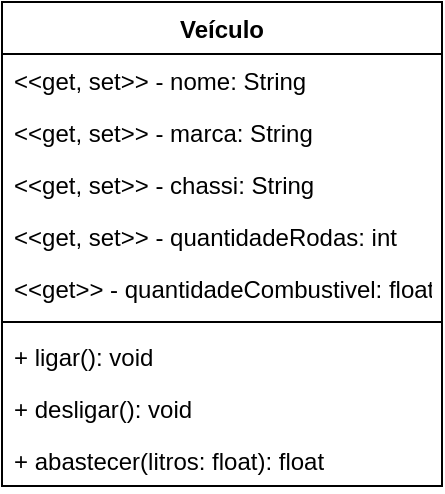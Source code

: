 <mxfile version="14.9.6" type="github">
  <diagram id="caI0Cm8m6_5AWjYG98sz" name="Page-1">
    <mxGraphModel dx="1350" dy="774" grid="1" gridSize="10" guides="1" tooltips="1" connect="1" arrows="1" fold="1" page="1" pageScale="1" pageWidth="827" pageHeight="1169" math="0" shadow="0">
      <root>
        <mxCell id="0" />
        <mxCell id="1" parent="0" />
        <mxCell id="x4GxFdEl1UqAM_vd-SR8-1" value="Veículo" style="swimlane;fontStyle=1;align=center;verticalAlign=top;childLayout=stackLayout;horizontal=1;startSize=26;horizontalStack=0;resizeParent=1;resizeParentMax=0;resizeLast=0;collapsible=1;marginBottom=0;" vertex="1" parent="1">
          <mxGeometry x="80" y="250" width="220" height="242" as="geometry" />
        </mxCell>
        <mxCell id="x4GxFdEl1UqAM_vd-SR8-2" value="&lt;&lt;get, set&gt;&gt; - nome: String" style="text;strokeColor=none;fillColor=none;align=left;verticalAlign=top;spacingLeft=4;spacingRight=4;overflow=hidden;rotatable=0;points=[[0,0.5],[1,0.5]];portConstraint=eastwest;" vertex="1" parent="x4GxFdEl1UqAM_vd-SR8-1">
          <mxGeometry y="26" width="220" height="26" as="geometry" />
        </mxCell>
        <mxCell id="x4GxFdEl1UqAM_vd-SR8-5" value="&lt;&lt;get, set&gt;&gt; - marca: String" style="text;strokeColor=none;fillColor=none;align=left;verticalAlign=top;spacingLeft=4;spacingRight=4;overflow=hidden;rotatable=0;points=[[0,0.5],[1,0.5]];portConstraint=eastwest;" vertex="1" parent="x4GxFdEl1UqAM_vd-SR8-1">
          <mxGeometry y="52" width="220" height="26" as="geometry" />
        </mxCell>
        <mxCell id="x4GxFdEl1UqAM_vd-SR8-6" value="&lt;&lt;get, set&gt;&gt; - chassi: String" style="text;strokeColor=none;fillColor=none;align=left;verticalAlign=top;spacingLeft=4;spacingRight=4;overflow=hidden;rotatable=0;points=[[0,0.5],[1,0.5]];portConstraint=eastwest;" vertex="1" parent="x4GxFdEl1UqAM_vd-SR8-1">
          <mxGeometry y="78" width="220" height="26" as="geometry" />
        </mxCell>
        <mxCell id="x4GxFdEl1UqAM_vd-SR8-7" value="&lt;&lt;get, set&gt;&gt; - quantidadeRodas: int" style="text;strokeColor=none;fillColor=none;align=left;verticalAlign=top;spacingLeft=4;spacingRight=4;overflow=hidden;rotatable=0;points=[[0,0.5],[1,0.5]];portConstraint=eastwest;" vertex="1" parent="x4GxFdEl1UqAM_vd-SR8-1">
          <mxGeometry y="104" width="220" height="26" as="geometry" />
        </mxCell>
        <mxCell id="x4GxFdEl1UqAM_vd-SR8-10" value="&lt;&lt;get&gt;&gt; - quantidadeCombustivel: float" style="text;strokeColor=none;fillColor=none;align=left;verticalAlign=top;spacingLeft=4;spacingRight=4;overflow=hidden;rotatable=0;points=[[0,0.5],[1,0.5]];portConstraint=eastwest;" vertex="1" parent="x4GxFdEl1UqAM_vd-SR8-1">
          <mxGeometry y="130" width="220" height="26" as="geometry" />
        </mxCell>
        <mxCell id="x4GxFdEl1UqAM_vd-SR8-3" value="" style="line;strokeWidth=1;fillColor=none;align=left;verticalAlign=middle;spacingTop=-1;spacingLeft=3;spacingRight=3;rotatable=0;labelPosition=right;points=[];portConstraint=eastwest;" vertex="1" parent="x4GxFdEl1UqAM_vd-SR8-1">
          <mxGeometry y="156" width="220" height="8" as="geometry" />
        </mxCell>
        <mxCell id="x4GxFdEl1UqAM_vd-SR8-4" value="+ ligar(): void" style="text;strokeColor=none;fillColor=none;align=left;verticalAlign=top;spacingLeft=4;spacingRight=4;overflow=hidden;rotatable=0;points=[[0,0.5],[1,0.5]];portConstraint=eastwest;" vertex="1" parent="x4GxFdEl1UqAM_vd-SR8-1">
          <mxGeometry y="164" width="220" height="26" as="geometry" />
        </mxCell>
        <mxCell id="x4GxFdEl1UqAM_vd-SR8-8" value="+ desligar(): void" style="text;strokeColor=none;fillColor=none;align=left;verticalAlign=top;spacingLeft=4;spacingRight=4;overflow=hidden;rotatable=0;points=[[0,0.5],[1,0.5]];portConstraint=eastwest;" vertex="1" parent="x4GxFdEl1UqAM_vd-SR8-1">
          <mxGeometry y="190" width="220" height="26" as="geometry" />
        </mxCell>
        <mxCell id="x4GxFdEl1UqAM_vd-SR8-9" value="+ abastecer(litros: float): float" style="text;strokeColor=none;fillColor=none;align=left;verticalAlign=top;spacingLeft=4;spacingRight=4;overflow=hidden;rotatable=0;points=[[0,0.5],[1,0.5]];portConstraint=eastwest;" vertex="1" parent="x4GxFdEl1UqAM_vd-SR8-1">
          <mxGeometry y="216" width="220" height="26" as="geometry" />
        </mxCell>
      </root>
    </mxGraphModel>
  </diagram>
</mxfile>
